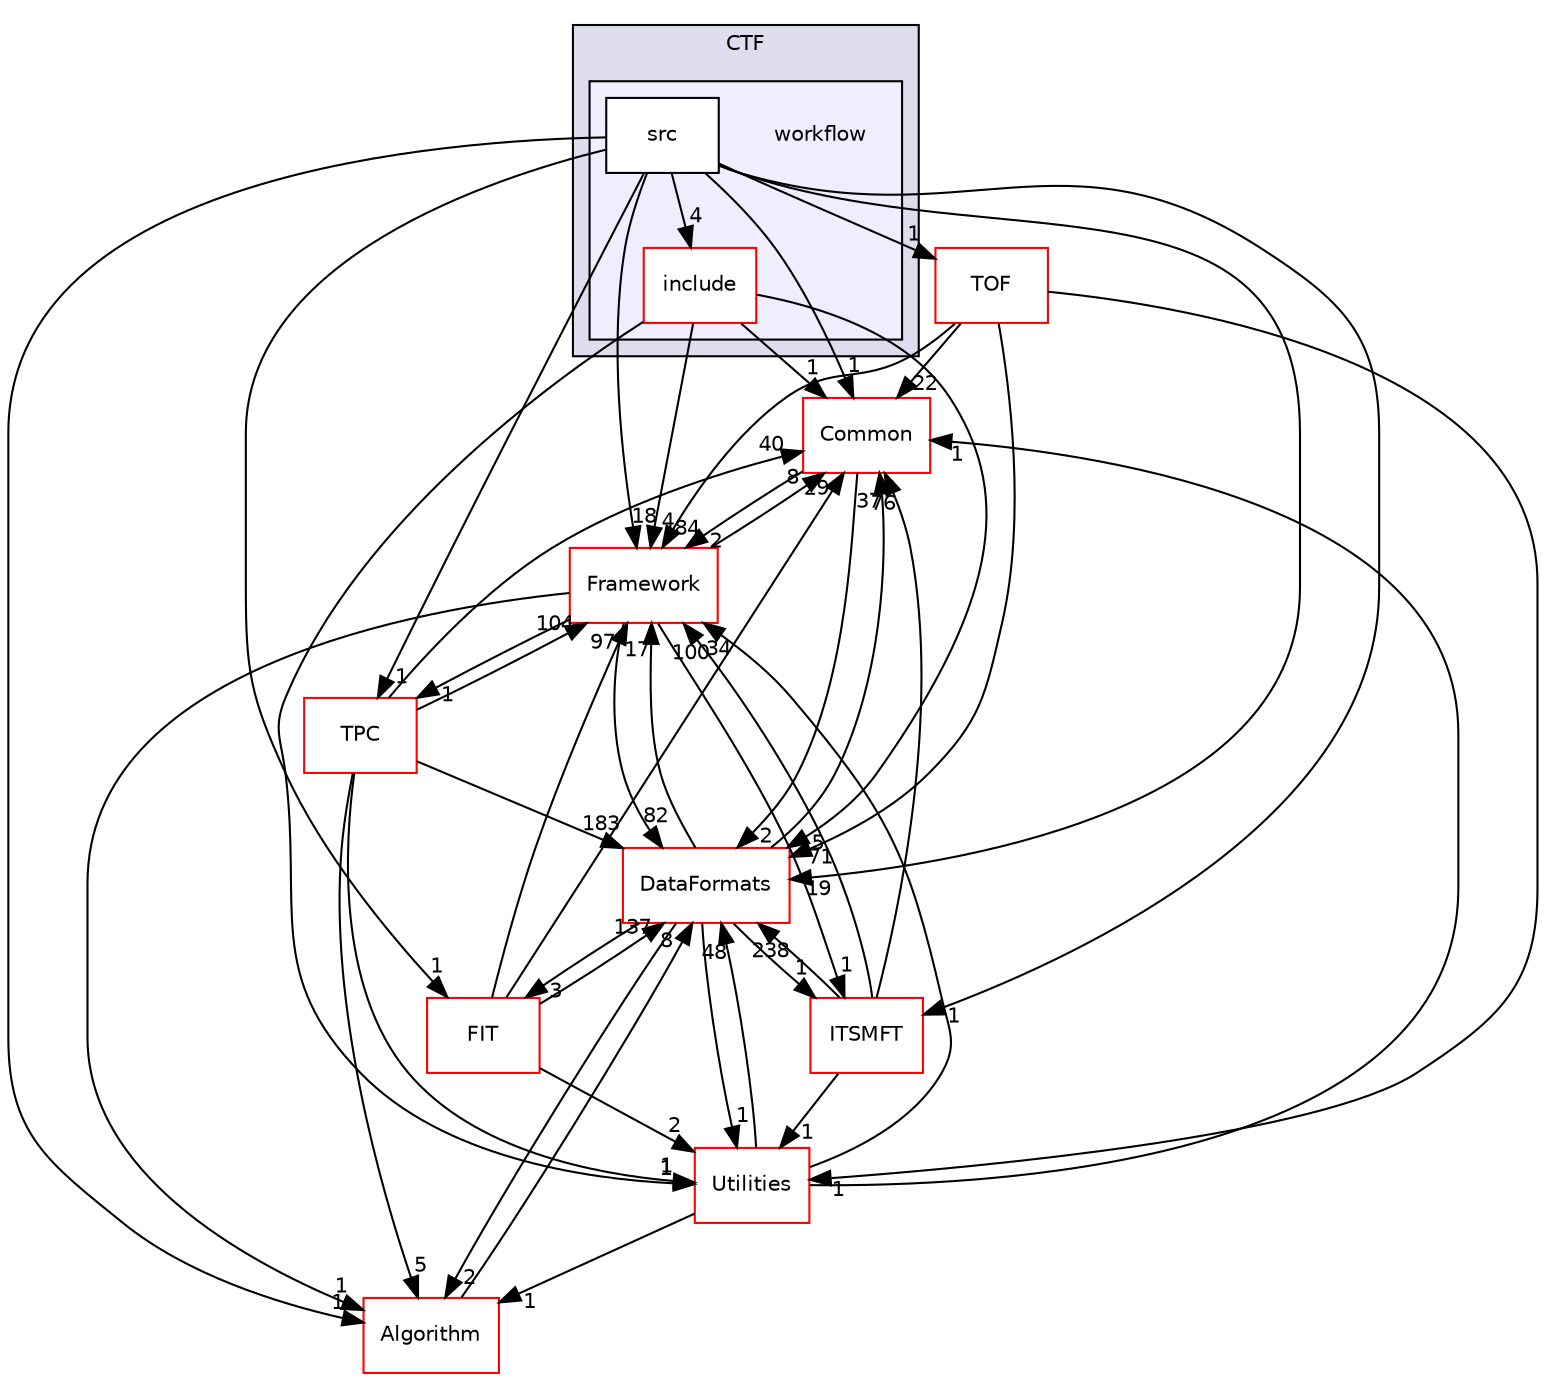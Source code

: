 digraph "/home/travis/build/AliceO2Group/AliceO2/Detectors/CTF/workflow" {
  bgcolor=transparent;
  compound=true
  node [ fontsize="10", fontname="Helvetica"];
  edge [ labelfontsize="10", labelfontname="Helvetica"];
  subgraph clusterdir_22c28337d94ed0b7d4c6655ee55d3b27 {
    graph [ bgcolor="#ddddee", pencolor="black", label="CTF" fontname="Helvetica", fontsize="10", URL="dir_22c28337d94ed0b7d4c6655ee55d3b27.html"]
  subgraph clusterdir_60bab4a80e8540917b3a9a0f6e3beabd {
    graph [ bgcolor="#eeeeff", pencolor="black", label="" URL="dir_60bab4a80e8540917b3a9a0f6e3beabd.html"];
    dir_60bab4a80e8540917b3a9a0f6e3beabd [shape=plaintext label="workflow"];
    dir_f880e19344c61eaaaff98e6bc913348a [shape=box label="include" color="red" fillcolor="white" style="filled" URL="dir_f880e19344c61eaaaff98e6bc913348a.html"];
    dir_0975f3a41b875e2b4566cea931b99e77 [shape=box label="src" color="black" fillcolor="white" style="filled" URL="dir_0975f3a41b875e2b4566cea931b99e77.html"];
  }
  }
  dir_4ab6b4cc6a7edbff49100e9123df213f [shape=box label="Common" color="red" URL="dir_4ab6b4cc6a7edbff49100e9123df213f.html"];
  dir_d14e88a79bca429480864605ee348cef [shape=box label="FIT" color="red" URL="dir_d14e88a79bca429480864605ee348cef.html"];
  dir_a597e8e061b11201a1dff411feb10d0b [shape=box label="TPC" color="red" URL="dir_a597e8e061b11201a1dff411feb10d0b.html"];
  dir_b05a5fa85f84bfc9013183c9d87f9a36 [shape=box label="Utilities" color="red" URL="dir_b05a5fa85f84bfc9013183c9d87f9a36.html"];
  dir_1306292b77b40360479b729ac9ee7efe [shape=box label="ITSMFT" color="red" URL="dir_1306292b77b40360479b729ac9ee7efe.html"];
  dir_8ba487e25de5ee77e05e9dce7582cb98 [shape=box label="Algorithm" color="red" URL="dir_8ba487e25de5ee77e05e9dce7582cb98.html"];
  dir_577c839d346a264df4e9e588ca2a45dd [shape=box label="TOF" color="red" URL="dir_577c839d346a264df4e9e588ca2a45dd.html"];
  dir_bcbb2cf9a3d3d83e5515c82071a07177 [shape=box label="Framework" color="red" URL="dir_bcbb2cf9a3d3d83e5515c82071a07177.html"];
  dir_2171f7ec022c5423887b07c69b2f5b48 [shape=box label="DataFormats" color="red" URL="dir_2171f7ec022c5423887b07c69b2f5b48.html"];
  dir_f880e19344c61eaaaff98e6bc913348a->dir_4ab6b4cc6a7edbff49100e9123df213f [headlabel="1", labeldistance=1.5 headhref="dir_000422_000029.html"];
  dir_f880e19344c61eaaaff98e6bc913348a->dir_b05a5fa85f84bfc9013183c9d87f9a36 [headlabel="1", labeldistance=1.5 headhref="dir_000422_000600.html"];
  dir_f880e19344c61eaaaff98e6bc913348a->dir_bcbb2cf9a3d3d83e5515c82071a07177 [headlabel="4", labeldistance=1.5 headhref="dir_000422_000055.html"];
  dir_f880e19344c61eaaaff98e6bc913348a->dir_2171f7ec022c5423887b07c69b2f5b48 [headlabel="5", labeldistance=1.5 headhref="dir_000422_000079.html"];
  dir_4ab6b4cc6a7edbff49100e9123df213f->dir_bcbb2cf9a3d3d83e5515c82071a07177 [headlabel="2", labeldistance=1.5 headhref="dir_000029_000055.html"];
  dir_4ab6b4cc6a7edbff49100e9123df213f->dir_2171f7ec022c5423887b07c69b2f5b48 [headlabel="2", labeldistance=1.5 headhref="dir_000029_000079.html"];
  dir_0975f3a41b875e2b4566cea931b99e77->dir_f880e19344c61eaaaff98e6bc913348a [headlabel="4", labeldistance=1.5 headhref="dir_000424_000422.html"];
  dir_0975f3a41b875e2b4566cea931b99e77->dir_4ab6b4cc6a7edbff49100e9123df213f [headlabel="1", labeldistance=1.5 headhref="dir_000424_000029.html"];
  dir_0975f3a41b875e2b4566cea931b99e77->dir_d14e88a79bca429480864605ee348cef [headlabel="1", labeldistance=1.5 headhref="dir_000424_000165.html"];
  dir_0975f3a41b875e2b4566cea931b99e77->dir_a597e8e061b11201a1dff411feb10d0b [headlabel="1", labeldistance=1.5 headhref="dir_000424_000051.html"];
  dir_0975f3a41b875e2b4566cea931b99e77->dir_1306292b77b40360479b729ac9ee7efe [headlabel="1", labeldistance=1.5 headhref="dir_000424_000045.html"];
  dir_0975f3a41b875e2b4566cea931b99e77->dir_8ba487e25de5ee77e05e9dce7582cb98 [headlabel="1", labeldistance=1.5 headhref="dir_000424_000000.html"];
  dir_0975f3a41b875e2b4566cea931b99e77->dir_577c839d346a264df4e9e588ca2a45dd [headlabel="1", labeldistance=1.5 headhref="dir_000424_000139.html"];
  dir_0975f3a41b875e2b4566cea931b99e77->dir_bcbb2cf9a3d3d83e5515c82071a07177 [headlabel="18", labeldistance=1.5 headhref="dir_000424_000055.html"];
  dir_0975f3a41b875e2b4566cea931b99e77->dir_2171f7ec022c5423887b07c69b2f5b48 [headlabel="19", labeldistance=1.5 headhref="dir_000424_000079.html"];
  dir_d14e88a79bca429480864605ee348cef->dir_4ab6b4cc6a7edbff49100e9123df213f [headlabel="29", labeldistance=1.5 headhref="dir_000165_000029.html"];
  dir_d14e88a79bca429480864605ee348cef->dir_b05a5fa85f84bfc9013183c9d87f9a36 [headlabel="2", labeldistance=1.5 headhref="dir_000165_000600.html"];
  dir_d14e88a79bca429480864605ee348cef->dir_bcbb2cf9a3d3d83e5515c82071a07177 [headlabel="97", labeldistance=1.5 headhref="dir_000165_000055.html"];
  dir_d14e88a79bca429480864605ee348cef->dir_2171f7ec022c5423887b07c69b2f5b48 [headlabel="137", labeldistance=1.5 headhref="dir_000165_000079.html"];
  dir_a597e8e061b11201a1dff411feb10d0b->dir_4ab6b4cc6a7edbff49100e9123df213f [headlabel="40", labeldistance=1.5 headhref="dir_000051_000029.html"];
  dir_a597e8e061b11201a1dff411feb10d0b->dir_b05a5fa85f84bfc9013183c9d87f9a36 [headlabel="1", labeldistance=1.5 headhref="dir_000051_000600.html"];
  dir_a597e8e061b11201a1dff411feb10d0b->dir_8ba487e25de5ee77e05e9dce7582cb98 [headlabel="5", labeldistance=1.5 headhref="dir_000051_000000.html"];
  dir_a597e8e061b11201a1dff411feb10d0b->dir_bcbb2cf9a3d3d83e5515c82071a07177 [headlabel="104", labeldistance=1.5 headhref="dir_000051_000055.html"];
  dir_a597e8e061b11201a1dff411feb10d0b->dir_2171f7ec022c5423887b07c69b2f5b48 [headlabel="183", labeldistance=1.5 headhref="dir_000051_000079.html"];
  dir_b05a5fa85f84bfc9013183c9d87f9a36->dir_4ab6b4cc6a7edbff49100e9123df213f [headlabel="1", labeldistance=1.5 headhref="dir_000600_000029.html"];
  dir_b05a5fa85f84bfc9013183c9d87f9a36->dir_8ba487e25de5ee77e05e9dce7582cb98 [headlabel="1", labeldistance=1.5 headhref="dir_000600_000000.html"];
  dir_b05a5fa85f84bfc9013183c9d87f9a36->dir_bcbb2cf9a3d3d83e5515c82071a07177 [headlabel="34", labeldistance=1.5 headhref="dir_000600_000055.html"];
  dir_b05a5fa85f84bfc9013183c9d87f9a36->dir_2171f7ec022c5423887b07c69b2f5b48 [headlabel="48", labeldistance=1.5 headhref="dir_000600_000079.html"];
  dir_1306292b77b40360479b729ac9ee7efe->dir_4ab6b4cc6a7edbff49100e9123df213f [headlabel="76", labeldistance=1.5 headhref="dir_000045_000029.html"];
  dir_1306292b77b40360479b729ac9ee7efe->dir_b05a5fa85f84bfc9013183c9d87f9a36 [headlabel="1", labeldistance=1.5 headhref="dir_000045_000600.html"];
  dir_1306292b77b40360479b729ac9ee7efe->dir_bcbb2cf9a3d3d83e5515c82071a07177 [headlabel="100", labeldistance=1.5 headhref="dir_000045_000055.html"];
  dir_1306292b77b40360479b729ac9ee7efe->dir_2171f7ec022c5423887b07c69b2f5b48 [headlabel="238", labeldistance=1.5 headhref="dir_000045_000079.html"];
  dir_8ba487e25de5ee77e05e9dce7582cb98->dir_2171f7ec022c5423887b07c69b2f5b48 [headlabel="8", labeldistance=1.5 headhref="dir_000000_000079.html"];
  dir_577c839d346a264df4e9e588ca2a45dd->dir_4ab6b4cc6a7edbff49100e9123df213f [headlabel="22", labeldistance=1.5 headhref="dir_000139_000029.html"];
  dir_577c839d346a264df4e9e588ca2a45dd->dir_b05a5fa85f84bfc9013183c9d87f9a36 [headlabel="1", labeldistance=1.5 headhref="dir_000139_000600.html"];
  dir_577c839d346a264df4e9e588ca2a45dd->dir_bcbb2cf9a3d3d83e5515c82071a07177 [headlabel="84", labeldistance=1.5 headhref="dir_000139_000055.html"];
  dir_577c839d346a264df4e9e588ca2a45dd->dir_2171f7ec022c5423887b07c69b2f5b48 [headlabel="71", labeldistance=1.5 headhref="dir_000139_000079.html"];
  dir_bcbb2cf9a3d3d83e5515c82071a07177->dir_4ab6b4cc6a7edbff49100e9123df213f [headlabel="8", labeldistance=1.5 headhref="dir_000055_000029.html"];
  dir_bcbb2cf9a3d3d83e5515c82071a07177->dir_a597e8e061b11201a1dff411feb10d0b [headlabel="1", labeldistance=1.5 headhref="dir_000055_000051.html"];
  dir_bcbb2cf9a3d3d83e5515c82071a07177->dir_1306292b77b40360479b729ac9ee7efe [headlabel="1", labeldistance=1.5 headhref="dir_000055_000045.html"];
  dir_bcbb2cf9a3d3d83e5515c82071a07177->dir_8ba487e25de5ee77e05e9dce7582cb98 [headlabel="1", labeldistance=1.5 headhref="dir_000055_000000.html"];
  dir_bcbb2cf9a3d3d83e5515c82071a07177->dir_2171f7ec022c5423887b07c69b2f5b48 [headlabel="82", labeldistance=1.5 headhref="dir_000055_000079.html"];
  dir_2171f7ec022c5423887b07c69b2f5b48->dir_4ab6b4cc6a7edbff49100e9123df213f [headlabel="37", labeldistance=1.5 headhref="dir_000079_000029.html"];
  dir_2171f7ec022c5423887b07c69b2f5b48->dir_d14e88a79bca429480864605ee348cef [headlabel="3", labeldistance=1.5 headhref="dir_000079_000165.html"];
  dir_2171f7ec022c5423887b07c69b2f5b48->dir_b05a5fa85f84bfc9013183c9d87f9a36 [headlabel="1", labeldistance=1.5 headhref="dir_000079_000600.html"];
  dir_2171f7ec022c5423887b07c69b2f5b48->dir_1306292b77b40360479b729ac9ee7efe [headlabel="1", labeldistance=1.5 headhref="dir_000079_000045.html"];
  dir_2171f7ec022c5423887b07c69b2f5b48->dir_8ba487e25de5ee77e05e9dce7582cb98 [headlabel="2", labeldistance=1.5 headhref="dir_000079_000000.html"];
  dir_2171f7ec022c5423887b07c69b2f5b48->dir_bcbb2cf9a3d3d83e5515c82071a07177 [headlabel="17", labeldistance=1.5 headhref="dir_000079_000055.html"];
}
